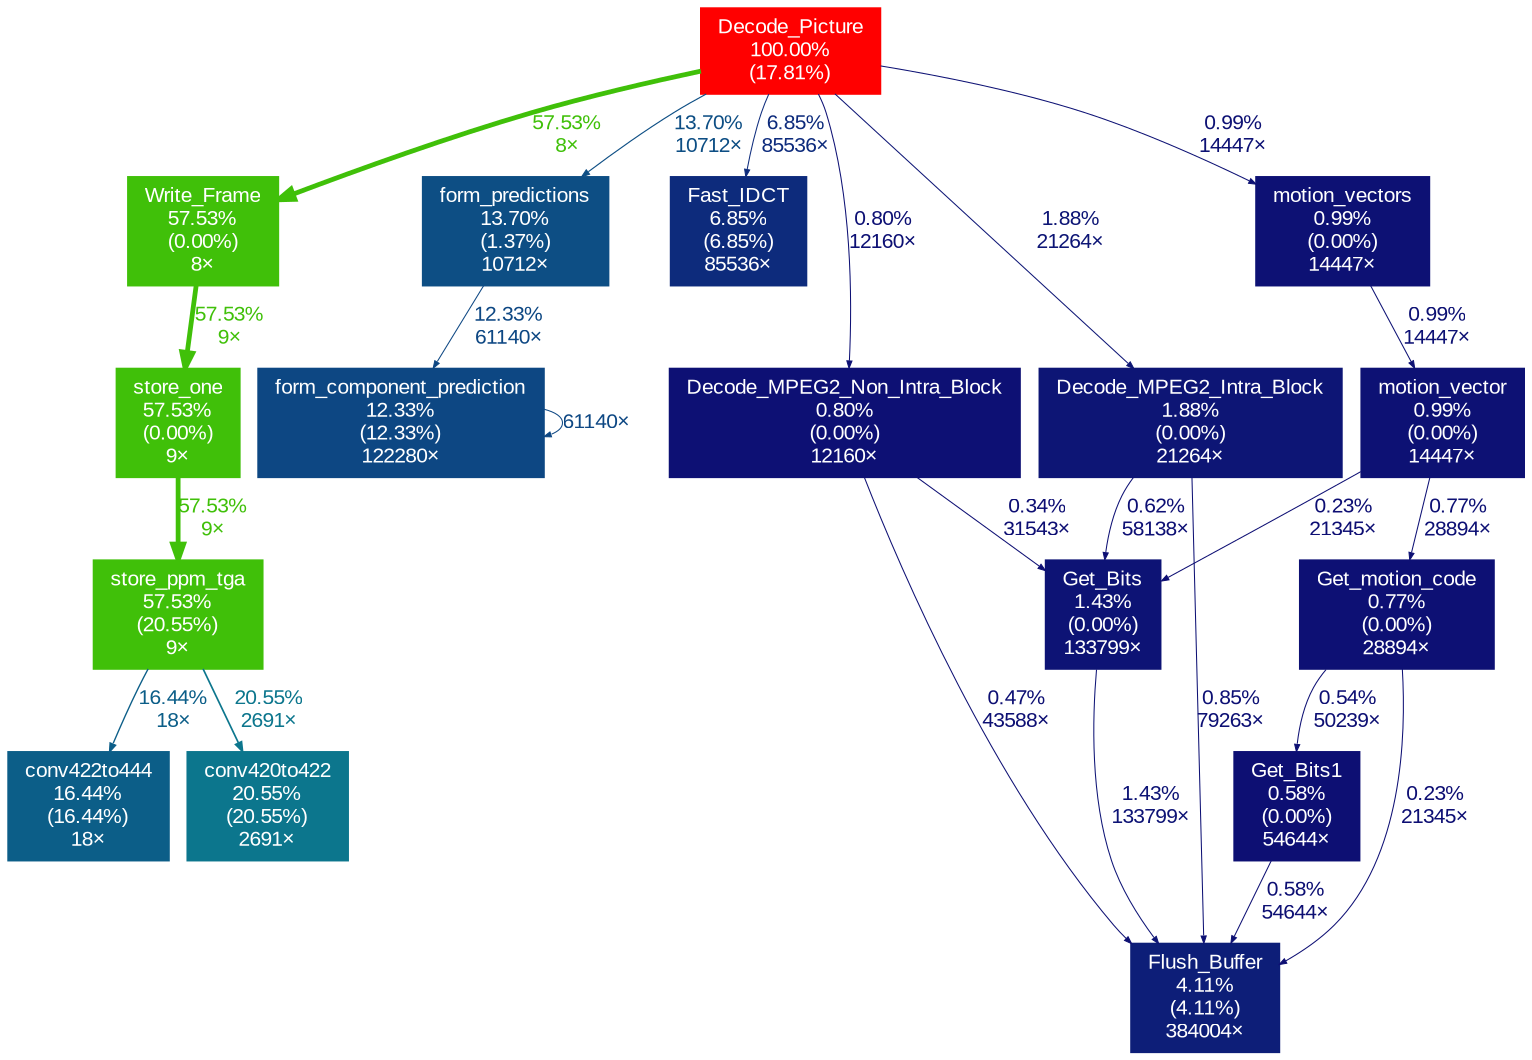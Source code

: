 digraph {
	graph [fontname=Arial, nodesep=0.125, ranksep=0.25];
	node [fontcolor=white, fontname=Arial, height=0, shape=box, style=filled, width=0];
	edge [fontname=Arial];
	1 [color="#ff0000", fontcolor="#ffffff", fontsize="10.00", label="Decode_Picture\n100.00%\n(17.81%)"];
	1 -> 4 [arrowsize="0.76", color="#40c009", fontcolor="#40c009", fontsize="10.00", label="57.53%\n8×", labeldistance="2.30", penwidth="2.30"];
	1 -> 7 [arrowsize="0.37", color="#0d4e84", fontcolor="#0d4e84", fontsize="10.00", label="13.70%\n10712×", labeldistance="0.55", penwidth="0.55"];
	1 -> 9 [arrowsize="0.35", color="#0d2b7c", fontcolor="#0d2b7c", fontsize="10.00", label="6.85%\n85536×", labeldistance="0.50", penwidth="0.50"];
	1 -> 11 [arrowsize="0.35", color="#0d1575", fontcolor="#0d1575", fontsize="10.00", label="1.88%\n21264×", labeldistance="0.50", penwidth="0.50"];
	1 -> 14 [arrowsize="0.35", color="#0d1174", fontcolor="#0d1174", fontsize="10.00", label="0.99%\n14447×", labeldistance="0.50", penwidth="0.50"];
	1 -> 15 [arrowsize="0.35", color="#0d1074", fontcolor="#0d1074", fontsize="10.00", label="0.80%\n12160×", labeldistance="0.50", penwidth="0.50"];
	2 [color="#40c009", fontcolor="#ffffff", fontsize="10.00", label="store_one\n57.53%\n(0.00%)\n9×"];
	2 -> 3 [arrowsize="0.76", color="#40c009", fontcolor="#40c009", fontsize="10.00", label="57.53%\n9×", labeldistance="2.30", penwidth="2.30"];
	3 [color="#40c009", fontcolor="#ffffff", fontsize="10.00", label="store_ppm_tga\n57.53%\n(20.55%)\n9×"];
	3 -> 5 [arrowsize="0.45", color="#0c768d", fontcolor="#0c768d", fontsize="10.00", label="20.55%\n2691×", labeldistance="0.82", penwidth="0.82"];
	3 -> 6 [arrowsize="0.41", color="#0c5e88", fontcolor="#0c5e88", fontsize="10.00", label="16.44%\n18×", labeldistance="0.66", penwidth="0.66"];
	4 [color="#40c009", fontcolor="#ffffff", fontsize="10.00", label="Write_Frame\n57.53%\n(0.00%)\n8×"];
	4 -> 2 [arrowsize="0.76", color="#40c009", fontcolor="#40c009", fontsize="10.00", label="57.53%\n9×", labeldistance="2.30", penwidth="2.30"];
	5 [color="#0c768d", fontcolor="#ffffff", fontsize="10.00", label="conv420to422\n20.55%\n(20.55%)\n2691×"];
	6 [color="#0c5e88", fontcolor="#ffffff", fontsize="10.00", label="conv422to444\n16.44%\n(16.44%)\n18×"];
	7 [color="#0d4e84", fontcolor="#ffffff", fontsize="10.00", label="form_predictions\n13.70%\n(1.37%)\n10712×"];
	7 -> 8 [arrowsize="0.35", color="#0d4783", fontcolor="#0d4783", fontsize="10.00", label="12.33%\n61140×", labeldistance="0.50", penwidth="0.50"];
	8 [color="#0d4783", fontcolor="#ffffff", fontsize="10.00", label="form_component_prediction\n12.33%\n(12.33%)\n122280×"];
	8 -> 8 [arrowsize="0.35", color="#0d4783", fontcolor="#0d4783", fontsize="10.00", label="61140×", labeldistance="0.50", penwidth="0.50"];
	9 [color="#0d2b7c", fontcolor="#ffffff", fontsize="10.00", label="Fast_IDCT\n6.85%\n(6.85%)\n85536×"];
	10 [color="#0d1e78", fontcolor="#ffffff", fontsize="10.00", label="Flush_Buffer\n4.11%\n(4.11%)\n384004×"];
	11 [color="#0d1575", fontcolor="#ffffff", fontsize="10.00", label="Decode_MPEG2_Intra_Block\n1.88%\n(0.00%)\n21264×"];
	11 -> 10 [arrowsize="0.35", color="#0d1074", fontcolor="#0d1074", fontsize="10.00", label="0.85%\n79263×", labeldistance="0.50", penwidth="0.50"];
	11 -> 12 [arrowsize="0.35", color="#0d0f74", fontcolor="#0d0f74", fontsize="10.00", label="0.62%\n58138×", labeldistance="0.50", penwidth="0.50"];
	12 [color="#0d1375", fontcolor="#ffffff", fontsize="10.00", label="Get_Bits\n1.43%\n(0.00%)\n133799×"];
	12 -> 10 [arrowsize="0.35", color="#0d1375", fontcolor="#0d1375", fontsize="10.00", label="1.43%\n133799×", labeldistance="0.50", penwidth="0.50"];
	13 [color="#0d1174", fontcolor="#ffffff", fontsize="10.00", label="motion_vector\n0.99%\n(0.00%)\n14447×"];
	13 -> 12 [arrowsize="0.35", color="#0d0e73", fontcolor="#0d0e73", fontsize="10.00", label="0.23%\n21345×", labeldistance="0.50", penwidth="0.50"];
	13 -> 16 [arrowsize="0.35", color="#0d1074", fontcolor="#0d1074", fontsize="10.00", label="0.77%\n28894×", labeldistance="0.50", penwidth="0.50"];
	14 [color="#0d1174", fontcolor="#ffffff", fontsize="10.00", label="motion_vectors\n0.99%\n(0.00%)\n14447×"];
	14 -> 13 [arrowsize="0.35", color="#0d1174", fontcolor="#0d1174", fontsize="10.00", label="0.99%\n14447×", labeldistance="0.50", penwidth="0.50"];
	15 [color="#0d1074", fontcolor="#ffffff", fontsize="10.00", label="Decode_MPEG2_Non_Intra_Block\n0.80%\n(0.00%)\n12160×"];
	15 -> 10 [arrowsize="0.35", color="#0d0f73", fontcolor="#0d0f73", fontsize="10.00", label="0.47%\n43588×", labeldistance="0.50", penwidth="0.50"];
	15 -> 12 [arrowsize="0.35", color="#0d0e73", fontcolor="#0d0e73", fontsize="10.00", label="0.34%\n31543×", labeldistance="0.50", penwidth="0.50"];
	16 [color="#0d1074", fontcolor="#ffffff", fontsize="10.00", label="Get_motion_code\n0.77%\n(0.00%)\n28894×"];
	16 -> 10 [arrowsize="0.35", color="#0d0e73", fontcolor="#0d0e73", fontsize="10.00", label="0.23%\n21345×", labeldistance="0.50", penwidth="0.50"];
	16 -> 17 [arrowsize="0.35", color="#0d0f73", fontcolor="#0d0f73", fontsize="10.00", label="0.54%\n50239×", labeldistance="0.50", penwidth="0.50"];
	17 [color="#0d0f73", fontcolor="#ffffff", fontsize="10.00", label="Get_Bits1\n0.58%\n(0.00%)\n54644×"];
	17 -> 10 [arrowsize="0.35", color="#0d0f73", fontcolor="#0d0f73", fontsize="10.00", label="0.58%\n54644×", labeldistance="0.50", penwidth="0.50"];
}
